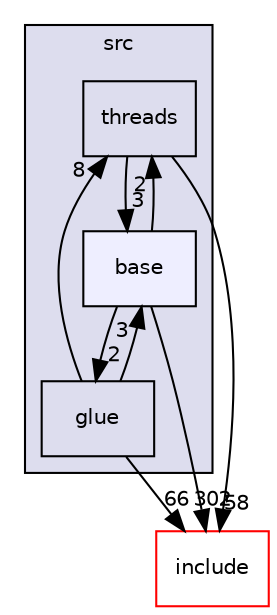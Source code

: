digraph "src/base" {
  compound=true
  node [ fontsize="10", fontname="Helvetica"];
  edge [ labelfontsize="10", labelfontname="Helvetica"];
  subgraph clusterdir_68267d1309a1af8e8297ef4c3efbcdba {
    graph [ bgcolor="#ddddee", pencolor="black", label="src" fontname="Helvetica", fontsize="10", URL="dir_68267d1309a1af8e8297ef4c3efbcdba.html"]
  dir_3454632d1a606e9a309cdaae2c26d5ae [shape=box label="threads" URL="dir_3454632d1a606e9a309cdaae2c26d5ae.html"];
  dir_f2bd59bdb8f75ec501a29f05f69524a3 [shape=box label="glue" URL="dir_f2bd59bdb8f75ec501a29f05f69524a3.html"];
  dir_0af1587c8378955de40f48b4bd1869f0 [shape=box, label="base", style="filled", fillcolor="#eeeeff", pencolor="black", URL="dir_0af1587c8378955de40f48b4bd1869f0.html"];
  }
  dir_d44c64559bbebec7f509842c48db8b23 [shape=box label="include" fillcolor="white" style="filled" color="red" URL="dir_d44c64559bbebec7f509842c48db8b23.html"];
  dir_0af1587c8378955de40f48b4bd1869f0->dir_3454632d1a606e9a309cdaae2c26d5ae [headlabel="2", labeldistance=1.5 headhref="dir_000048_000062.html"];
  dir_0af1587c8378955de40f48b4bd1869f0->dir_d44c64559bbebec7f509842c48db8b23 [headlabel="302", labeldistance=1.5 headhref="dir_000048_000000.html"];
  dir_0af1587c8378955de40f48b4bd1869f0->dir_f2bd59bdb8f75ec501a29f05f69524a3 [headlabel="2", labeldistance=1.5 headhref="dir_000048_000063.html"];
  dir_3454632d1a606e9a309cdaae2c26d5ae->dir_0af1587c8378955de40f48b4bd1869f0 [headlabel="3", labeldistance=1.5 headhref="dir_000062_000048.html"];
  dir_3454632d1a606e9a309cdaae2c26d5ae->dir_d44c64559bbebec7f509842c48db8b23 [headlabel="58", labeldistance=1.5 headhref="dir_000062_000000.html"];
  dir_f2bd59bdb8f75ec501a29f05f69524a3->dir_0af1587c8378955de40f48b4bd1869f0 [headlabel="3", labeldistance=1.5 headhref="dir_000063_000048.html"];
  dir_f2bd59bdb8f75ec501a29f05f69524a3->dir_3454632d1a606e9a309cdaae2c26d5ae [headlabel="8", labeldistance=1.5 headhref="dir_000063_000062.html"];
  dir_f2bd59bdb8f75ec501a29f05f69524a3->dir_d44c64559bbebec7f509842c48db8b23 [headlabel="66", labeldistance=1.5 headhref="dir_000063_000000.html"];
}
